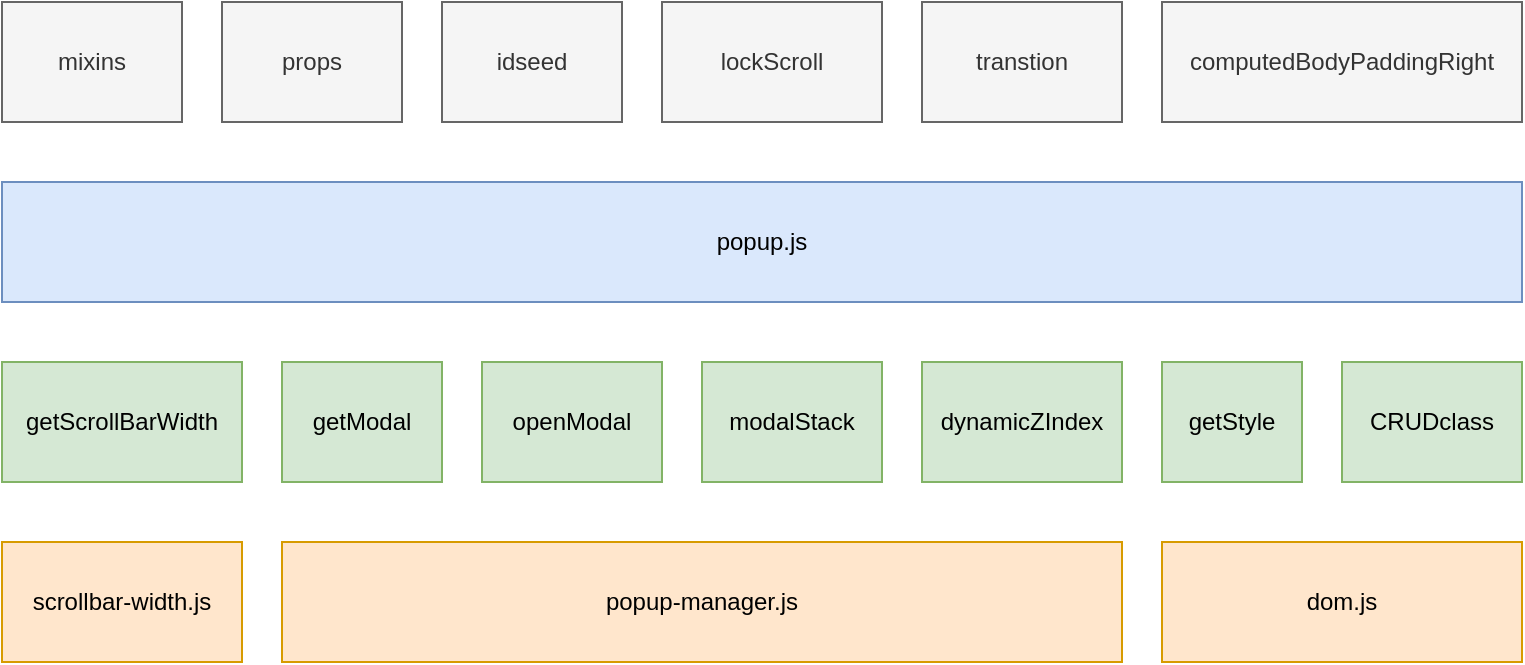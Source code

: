 <mxfile version="14.9.3" type="github">
  <diagram id="3g7Ms5rfd4EL67deeAgw" name="Page-1">
    <mxGraphModel dx="983" dy="548" grid="1" gridSize="10" guides="1" tooltips="1" connect="1" arrows="1" fold="1" page="1" pageScale="1" pageWidth="827" pageHeight="1169" math="0" shadow="0">
      <root>
        <mxCell id="0" />
        <mxCell id="1" parent="0" />
        <mxCell id="PnIn3oq7qtBlqW6AIDF7-44" value="popup.js" style="rounded=0;whiteSpace=wrap;html=1;fillColor=#dae8fc;strokeColor=#6c8ebf;" parent="1" vertex="1">
          <mxGeometry x="40" y="710" width="760" height="60" as="geometry" />
        </mxCell>
        <mxCell id="PnIn3oq7qtBlqW6AIDF7-45" value="popup-manager.js" style="rounded=0;whiteSpace=wrap;html=1;fillColor=#ffe6cc;strokeColor=#d79b00;" parent="1" vertex="1">
          <mxGeometry x="180" y="890" width="420" height="60" as="geometry" />
        </mxCell>
        <mxCell id="PnIn3oq7qtBlqW6AIDF7-49" value="dom.js&lt;br&gt;" style="rounded=0;whiteSpace=wrap;html=1;fillColor=#ffe6cc;strokeColor=#d79b00;" parent="1" vertex="1">
          <mxGeometry x="620" y="890" width="180" height="60" as="geometry" />
        </mxCell>
        <mxCell id="PnIn3oq7qtBlqW6AIDF7-52" value="scrollbar-width.js" style="rounded=0;whiteSpace=wrap;html=1;fillColor=#ffe6cc;strokeColor=#d79b00;" parent="1" vertex="1">
          <mxGeometry x="40" y="890" width="120" height="60" as="geometry" />
        </mxCell>
        <mxCell id="PnIn3oq7qtBlqW6AIDF7-54" value="getScrollBarWidth" style="rounded=0;whiteSpace=wrap;html=1;fillColor=#d5e8d4;strokeColor=#82b366;" parent="1" vertex="1">
          <mxGeometry x="40" y="800" width="120" height="60" as="geometry" />
        </mxCell>
        <mxCell id="PnIn3oq7qtBlqW6AIDF7-55" value="getModal" style="rounded=0;whiteSpace=wrap;html=1;fillColor=#d5e8d4;strokeColor=#82b366;" parent="1" vertex="1">
          <mxGeometry x="180" y="800" width="80" height="60" as="geometry" />
        </mxCell>
        <mxCell id="PnIn3oq7qtBlqW6AIDF7-56" value="openModal" style="rounded=0;whiteSpace=wrap;html=1;fillColor=#d5e8d4;strokeColor=#82b366;" parent="1" vertex="1">
          <mxGeometry x="280" y="800" width="90" height="60" as="geometry" />
        </mxCell>
        <mxCell id="PnIn3oq7qtBlqW6AIDF7-58" value="getStyle&lt;br&gt;" style="rounded=0;whiteSpace=wrap;html=1;fillColor=#d5e8d4;strokeColor=#82b366;" parent="1" vertex="1">
          <mxGeometry x="620" y="800" width="70" height="60" as="geometry" />
        </mxCell>
        <mxCell id="PnIn3oq7qtBlqW6AIDF7-59" value="CRUDclass" style="rounded=0;whiteSpace=wrap;html=1;fillColor=#d5e8d4;strokeColor=#82b366;" parent="1" vertex="1">
          <mxGeometry x="710" y="800" width="90" height="60" as="geometry" />
        </mxCell>
        <mxCell id="PnIn3oq7qtBlqW6AIDF7-60" value="modalStack" style="rounded=0;whiteSpace=wrap;html=1;fillColor=#d5e8d4;strokeColor=#82b366;" parent="1" vertex="1">
          <mxGeometry x="390" y="800" width="90" height="60" as="geometry" />
        </mxCell>
        <mxCell id="PnIn3oq7qtBlqW6AIDF7-63" value="dynamicZIndex" style="rounded=0;whiteSpace=wrap;html=1;fillColor=#d5e8d4;strokeColor=#82b366;" parent="1" vertex="1">
          <mxGeometry x="500" y="800" width="100" height="60" as="geometry" />
        </mxCell>
        <mxCell id="dKtcY1QQRIedavom9xA3-1" value="mixins" style="rounded=0;whiteSpace=wrap;html=1;fillColor=#f5f5f5;strokeColor=#666666;fontColor=#333333;" vertex="1" parent="1">
          <mxGeometry x="40" y="620" width="90" height="60" as="geometry" />
        </mxCell>
        <mxCell id="dKtcY1QQRIedavom9xA3-2" value="props" style="rounded=0;whiteSpace=wrap;html=1;fillColor=#f5f5f5;strokeColor=#666666;fontColor=#333333;" vertex="1" parent="1">
          <mxGeometry x="150" y="620" width="90" height="60" as="geometry" />
        </mxCell>
        <mxCell id="dKtcY1QQRIedavom9xA3-4" value="idseed" style="rounded=0;whiteSpace=wrap;html=1;fillColor=#f5f5f5;strokeColor=#666666;fontColor=#333333;" vertex="1" parent="1">
          <mxGeometry x="260" y="620" width="90" height="60" as="geometry" />
        </mxCell>
        <mxCell id="dKtcY1QQRIedavom9xA3-5" value="lockScroll" style="rounded=0;whiteSpace=wrap;html=1;fillColor=#f5f5f5;strokeColor=#666666;fontColor=#333333;" vertex="1" parent="1">
          <mxGeometry x="370" y="620" width="110" height="60" as="geometry" />
        </mxCell>
        <mxCell id="dKtcY1QQRIedavom9xA3-6" value="transtion" style="rounded=0;whiteSpace=wrap;html=1;fillColor=#f5f5f5;strokeColor=#666666;fontColor=#333333;" vertex="1" parent="1">
          <mxGeometry x="500" y="620" width="100" height="60" as="geometry" />
        </mxCell>
        <mxCell id="dKtcY1QQRIedavom9xA3-8" value="computedBodyPaddingRight&lt;br&gt;" style="rounded=0;whiteSpace=wrap;html=1;fillColor=#f5f5f5;strokeColor=#666666;fontColor=#333333;" vertex="1" parent="1">
          <mxGeometry x="620" y="620" width="180" height="60" as="geometry" />
        </mxCell>
      </root>
    </mxGraphModel>
  </diagram>
</mxfile>
